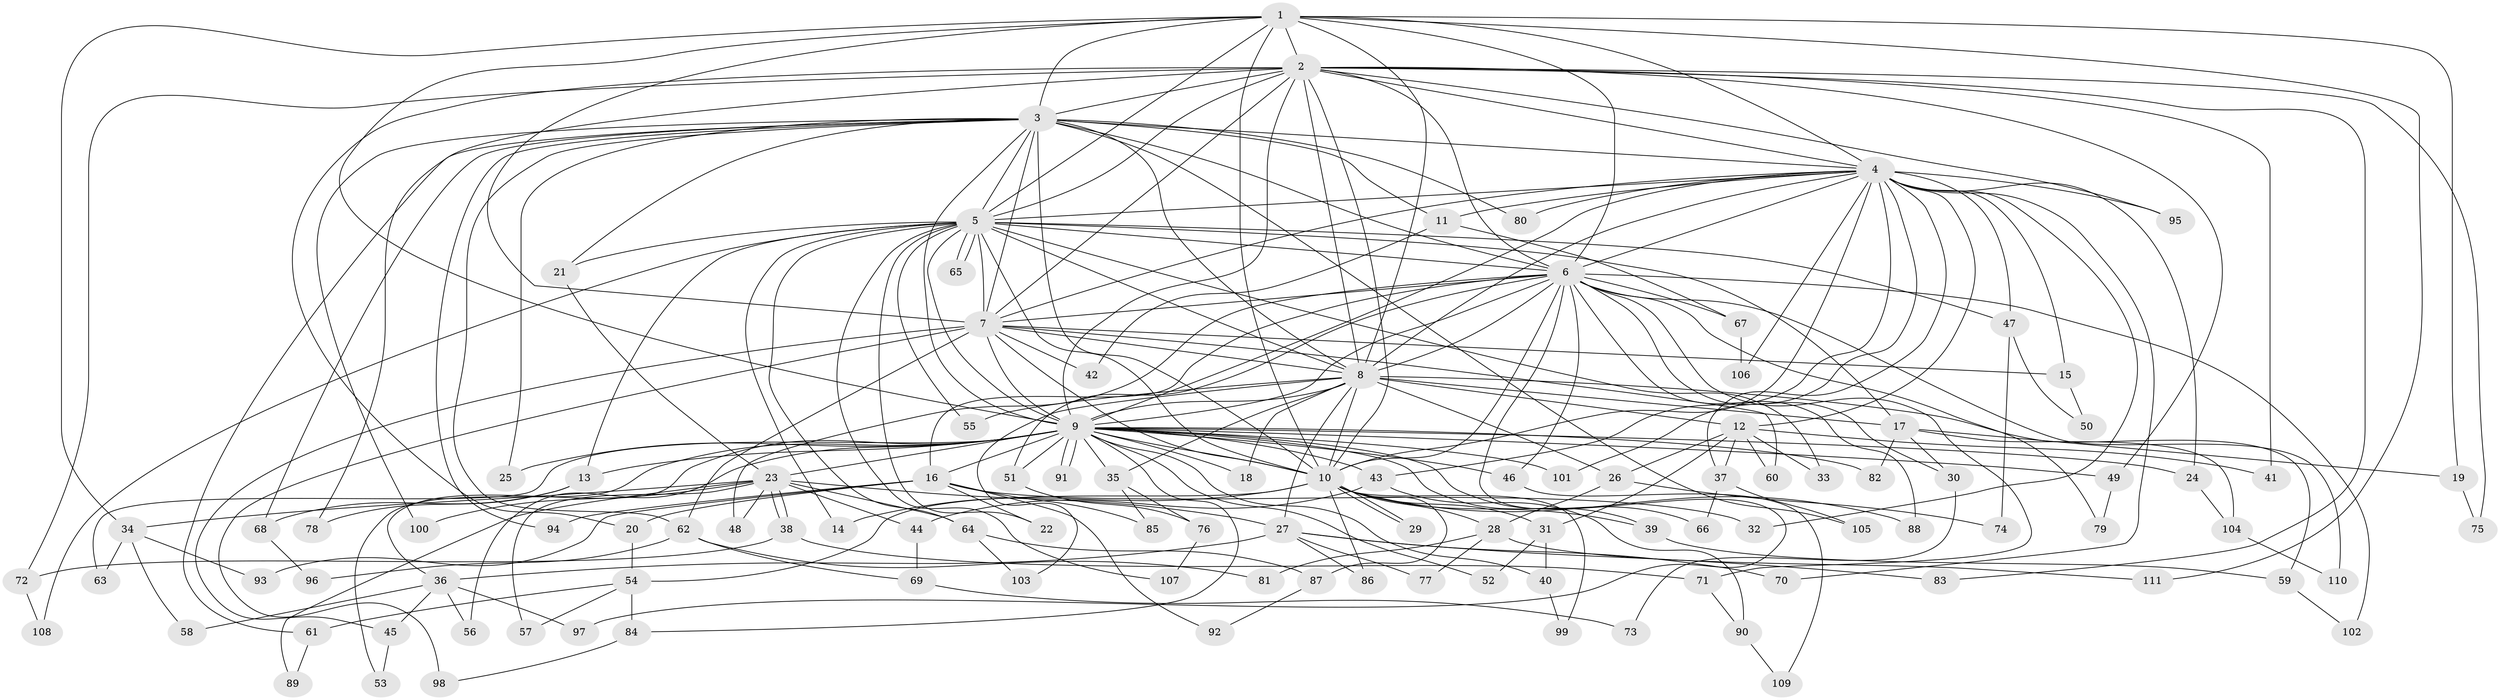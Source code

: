// Generated by graph-tools (version 1.1) at 2025/49/03/09/25 03:49:40]
// undirected, 111 vertices, 247 edges
graph export_dot {
graph [start="1"]
  node [color=gray90,style=filled];
  1;
  2;
  3;
  4;
  5;
  6;
  7;
  8;
  9;
  10;
  11;
  12;
  13;
  14;
  15;
  16;
  17;
  18;
  19;
  20;
  21;
  22;
  23;
  24;
  25;
  26;
  27;
  28;
  29;
  30;
  31;
  32;
  33;
  34;
  35;
  36;
  37;
  38;
  39;
  40;
  41;
  42;
  43;
  44;
  45;
  46;
  47;
  48;
  49;
  50;
  51;
  52;
  53;
  54;
  55;
  56;
  57;
  58;
  59;
  60;
  61;
  62;
  63;
  64;
  65;
  66;
  67;
  68;
  69;
  70;
  71;
  72;
  73;
  74;
  75;
  76;
  77;
  78;
  79;
  80;
  81;
  82;
  83;
  84;
  85;
  86;
  87;
  88;
  89;
  90;
  91;
  92;
  93;
  94;
  95;
  96;
  97;
  98;
  99;
  100;
  101;
  102;
  103;
  104;
  105;
  106;
  107;
  108;
  109;
  110;
  111;
  1 -- 2;
  1 -- 3;
  1 -- 4;
  1 -- 5;
  1 -- 6;
  1 -- 7;
  1 -- 8;
  1 -- 9;
  1 -- 10;
  1 -- 19;
  1 -- 34;
  1 -- 111;
  2 -- 3;
  2 -- 4;
  2 -- 5;
  2 -- 6;
  2 -- 7;
  2 -- 8;
  2 -- 9;
  2 -- 10;
  2 -- 20;
  2 -- 41;
  2 -- 49;
  2 -- 72;
  2 -- 75;
  2 -- 78;
  2 -- 83;
  2 -- 95;
  3 -- 4;
  3 -- 5;
  3 -- 6;
  3 -- 7;
  3 -- 8;
  3 -- 9;
  3 -- 10;
  3 -- 11;
  3 -- 21;
  3 -- 25;
  3 -- 61;
  3 -- 62;
  3 -- 68;
  3 -- 80;
  3 -- 94;
  3 -- 100;
  3 -- 105;
  4 -- 5;
  4 -- 6;
  4 -- 7;
  4 -- 8;
  4 -- 9;
  4 -- 10;
  4 -- 11;
  4 -- 12;
  4 -- 15;
  4 -- 24;
  4 -- 32;
  4 -- 37;
  4 -- 43;
  4 -- 47;
  4 -- 70;
  4 -- 80;
  4 -- 95;
  4 -- 101;
  4 -- 106;
  5 -- 6;
  5 -- 7;
  5 -- 8;
  5 -- 9;
  5 -- 10;
  5 -- 13;
  5 -- 14;
  5 -- 17;
  5 -- 21;
  5 -- 22;
  5 -- 33;
  5 -- 47;
  5 -- 55;
  5 -- 64;
  5 -- 65;
  5 -- 65;
  5 -- 107;
  5 -- 108;
  6 -- 7;
  6 -- 8;
  6 -- 9;
  6 -- 10;
  6 -- 16;
  6 -- 30;
  6 -- 46;
  6 -- 48;
  6 -- 51;
  6 -- 67;
  6 -- 71;
  6 -- 79;
  6 -- 88;
  6 -- 97;
  6 -- 102;
  6 -- 110;
  7 -- 8;
  7 -- 9;
  7 -- 10;
  7 -- 15;
  7 -- 42;
  7 -- 45;
  7 -- 60;
  7 -- 62;
  7 -- 98;
  8 -- 9;
  8 -- 10;
  8 -- 12;
  8 -- 17;
  8 -- 18;
  8 -- 26;
  8 -- 27;
  8 -- 35;
  8 -- 55;
  8 -- 59;
  8 -- 103;
  9 -- 10;
  9 -- 13;
  9 -- 16;
  9 -- 18;
  9 -- 23;
  9 -- 24;
  9 -- 25;
  9 -- 35;
  9 -- 36;
  9 -- 39;
  9 -- 40;
  9 -- 43;
  9 -- 46;
  9 -- 49;
  9 -- 51;
  9 -- 52;
  9 -- 53;
  9 -- 56;
  9 -- 63;
  9 -- 66;
  9 -- 82;
  9 -- 84;
  9 -- 91;
  9 -- 91;
  9 -- 101;
  10 -- 14;
  10 -- 28;
  10 -- 29;
  10 -- 29;
  10 -- 31;
  10 -- 39;
  10 -- 54;
  10 -- 86;
  10 -- 87;
  10 -- 88;
  10 -- 99;
  11 -- 42;
  11 -- 67;
  12 -- 26;
  12 -- 31;
  12 -- 33;
  12 -- 37;
  12 -- 41;
  12 -- 60;
  13 -- 68;
  13 -- 78;
  15 -- 50;
  16 -- 20;
  16 -- 22;
  16 -- 32;
  16 -- 85;
  16 -- 92;
  16 -- 93;
  16 -- 94;
  17 -- 19;
  17 -- 30;
  17 -- 82;
  17 -- 104;
  19 -- 75;
  20 -- 54;
  21 -- 23;
  23 -- 27;
  23 -- 34;
  23 -- 38;
  23 -- 38;
  23 -- 44;
  23 -- 48;
  23 -- 57;
  23 -- 64;
  23 -- 89;
  23 -- 100;
  24 -- 104;
  26 -- 28;
  26 -- 74;
  27 -- 36;
  27 -- 70;
  27 -- 77;
  27 -- 83;
  27 -- 86;
  28 -- 77;
  28 -- 81;
  28 -- 111;
  30 -- 73;
  31 -- 40;
  31 -- 52;
  34 -- 58;
  34 -- 63;
  34 -- 93;
  35 -- 76;
  35 -- 85;
  36 -- 45;
  36 -- 56;
  36 -- 58;
  36 -- 97;
  37 -- 66;
  37 -- 105;
  38 -- 71;
  38 -- 72;
  39 -- 59;
  40 -- 99;
  43 -- 44;
  43 -- 90;
  44 -- 69;
  45 -- 53;
  46 -- 109;
  47 -- 50;
  47 -- 74;
  49 -- 79;
  51 -- 76;
  54 -- 57;
  54 -- 61;
  54 -- 84;
  59 -- 102;
  61 -- 89;
  62 -- 69;
  62 -- 81;
  62 -- 96;
  64 -- 87;
  64 -- 103;
  67 -- 106;
  68 -- 96;
  69 -- 73;
  71 -- 90;
  72 -- 108;
  76 -- 107;
  84 -- 98;
  87 -- 92;
  90 -- 109;
  104 -- 110;
}
